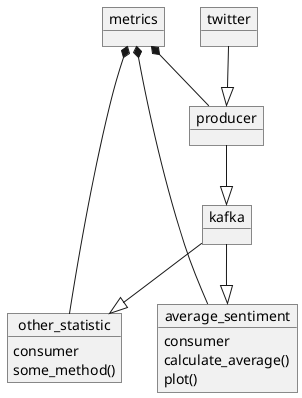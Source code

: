 @startuml
object twitter
object kafka
object producer
object average_sentiment {
consumer
calculate_average()
plot()
}
object other_statistic {
consumer
some_method()
}
object metrics

twitter --|> producer
producer --|> kafka
kafka --|> average_sentiment
kafka --|> other_statistic

metrics *-- other_statistic
metrics *-- average_sentiment
metrics *-- producer
@enduml